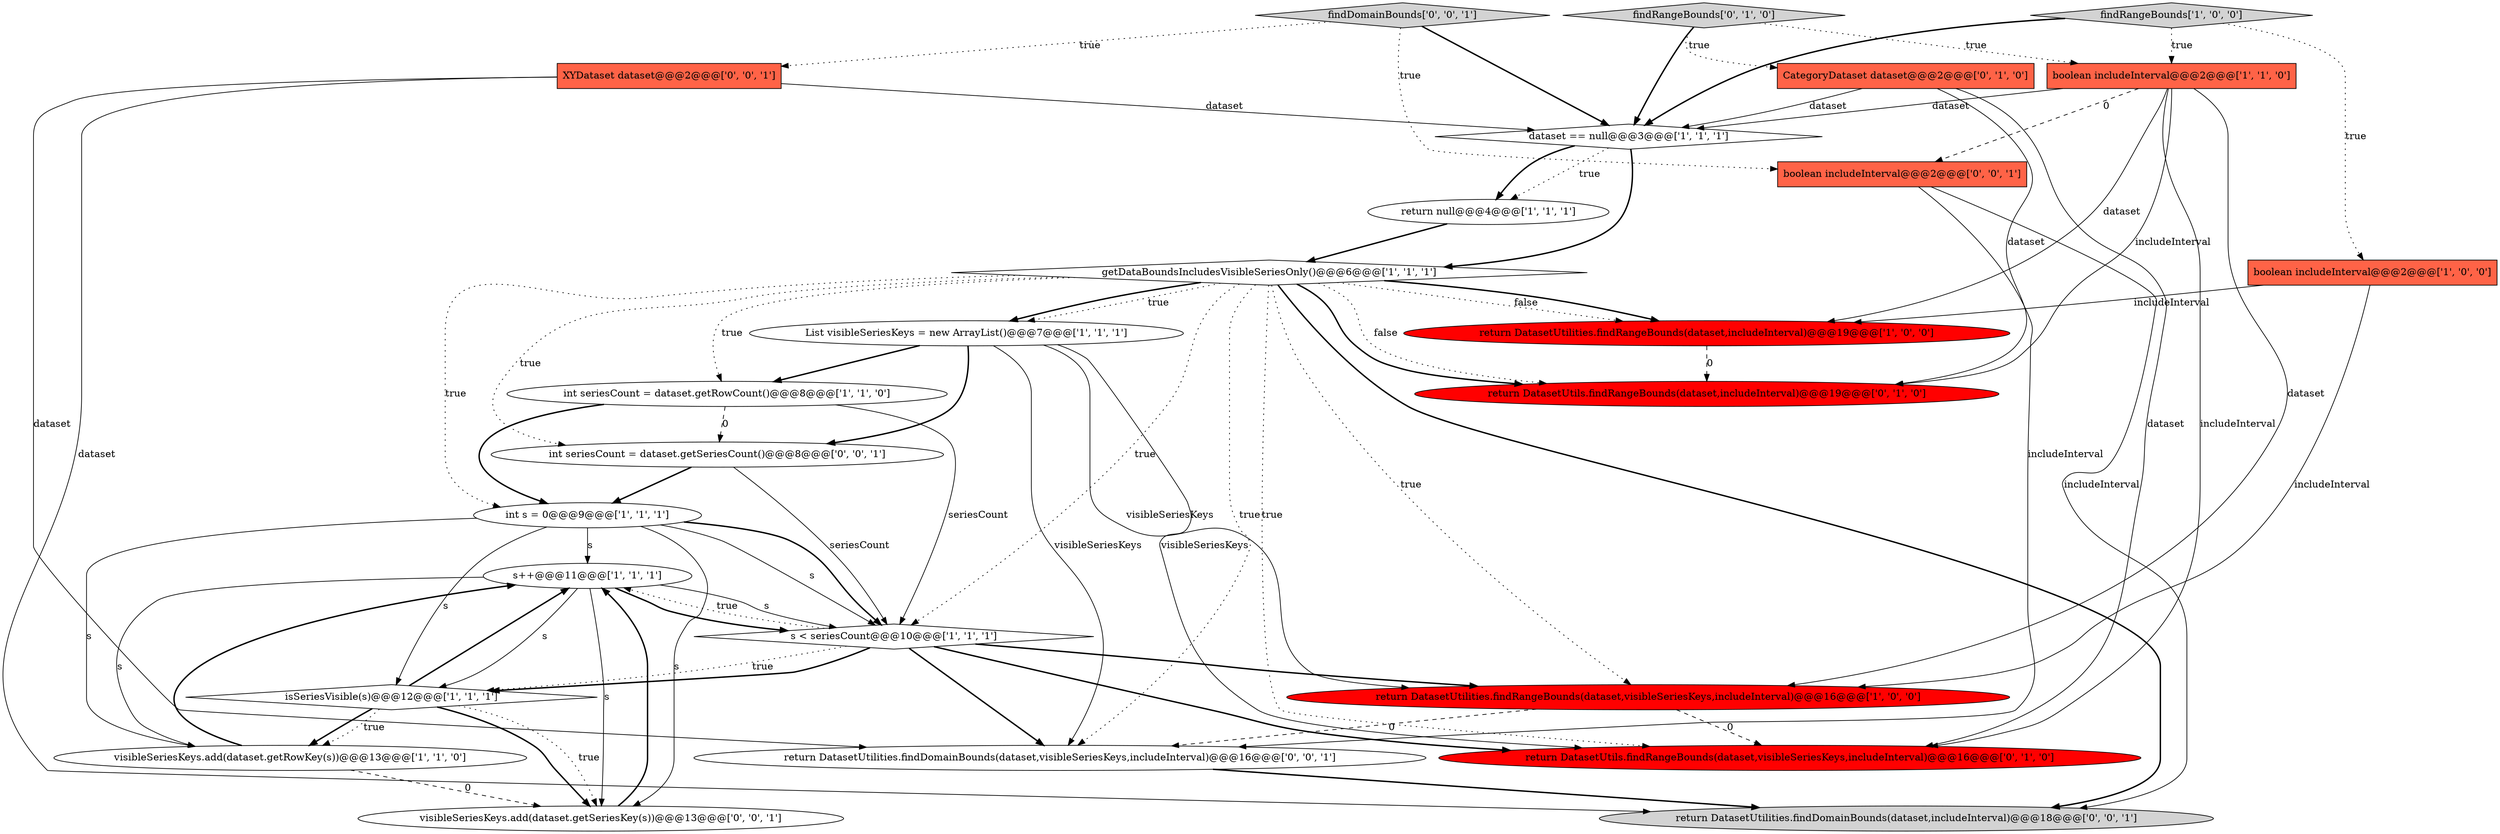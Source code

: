 digraph {
13 [style = filled, label = "s++@@@11@@@['1', '1', '1']", fillcolor = white, shape = ellipse image = "AAA0AAABBB1BBB"];
24 [style = filled, label = "boolean includeInterval@@@2@@@['0', '0', '1']", fillcolor = tomato, shape = box image = "AAA0AAABBB3BBB"];
12 [style = filled, label = "dataset == null@@@3@@@['1', '1', '1']", fillcolor = white, shape = diamond image = "AAA0AAABBB1BBB"];
7 [style = filled, label = "findRangeBounds['1', '0', '0']", fillcolor = lightgray, shape = diamond image = "AAA0AAABBB1BBB"];
16 [style = filled, label = "return DatasetUtils.findRangeBounds(dataset,visibleSeriesKeys,includeInterval)@@@16@@@['0', '1', '0']", fillcolor = red, shape = ellipse image = "AAA1AAABBB2BBB"];
22 [style = filled, label = "int seriesCount = dataset.getSeriesCount()@@@8@@@['0', '0', '1']", fillcolor = white, shape = ellipse image = "AAA0AAABBB3BBB"];
11 [style = filled, label = "List visibleSeriesKeys = new ArrayList()@@@7@@@['1', '1', '1']", fillcolor = white, shape = ellipse image = "AAA0AAABBB1BBB"];
5 [style = filled, label = "boolean includeInterval@@@2@@@['1', '1', '0']", fillcolor = tomato, shape = box image = "AAA0AAABBB1BBB"];
6 [style = filled, label = "getDataBoundsIncludesVisibleSeriesOnly()@@@6@@@['1', '1', '1']", fillcolor = white, shape = diamond image = "AAA0AAABBB1BBB"];
2 [style = filled, label = "int s = 0@@@9@@@['1', '1', '1']", fillcolor = white, shape = ellipse image = "AAA0AAABBB1BBB"];
10 [style = filled, label = "int seriesCount = dataset.getRowCount()@@@8@@@['1', '1', '0']", fillcolor = white, shape = ellipse image = "AAA0AAABBB1BBB"];
23 [style = filled, label = "findDomainBounds['0', '0', '1']", fillcolor = lightgray, shape = diamond image = "AAA0AAABBB3BBB"];
15 [style = filled, label = "return DatasetUtils.findRangeBounds(dataset,includeInterval)@@@19@@@['0', '1', '0']", fillcolor = red, shape = ellipse image = "AAA1AAABBB2BBB"];
20 [style = filled, label = "XYDataset dataset@@@2@@@['0', '0', '1']", fillcolor = tomato, shape = box image = "AAA0AAABBB3BBB"];
18 [style = filled, label = "findRangeBounds['0', '1', '0']", fillcolor = lightgray, shape = diamond image = "AAA0AAABBB2BBB"];
14 [style = filled, label = "return null@@@4@@@['1', '1', '1']", fillcolor = white, shape = ellipse image = "AAA0AAABBB1BBB"];
25 [style = filled, label = "return DatasetUtilities.findDomainBounds(dataset,includeInterval)@@@18@@@['0', '0', '1']", fillcolor = lightgray, shape = ellipse image = "AAA0AAABBB3BBB"];
21 [style = filled, label = "return DatasetUtilities.findDomainBounds(dataset,visibleSeriesKeys,includeInterval)@@@16@@@['0', '0', '1']", fillcolor = white, shape = ellipse image = "AAA0AAABBB3BBB"];
19 [style = filled, label = "visibleSeriesKeys.add(dataset.getSeriesKey(s))@@@13@@@['0', '0', '1']", fillcolor = white, shape = ellipse image = "AAA0AAABBB3BBB"];
9 [style = filled, label = "return DatasetUtilities.findRangeBounds(dataset,includeInterval)@@@19@@@['1', '0', '0']", fillcolor = red, shape = ellipse image = "AAA1AAABBB1BBB"];
1 [style = filled, label = "boolean includeInterval@@@2@@@['1', '0', '0']", fillcolor = tomato, shape = box image = "AAA0AAABBB1BBB"];
4 [style = filled, label = "s < seriesCount@@@10@@@['1', '1', '1']", fillcolor = white, shape = diamond image = "AAA0AAABBB1BBB"];
17 [style = filled, label = "CategoryDataset dataset@@@2@@@['0', '1', '0']", fillcolor = tomato, shape = box image = "AAA0AAABBB2BBB"];
3 [style = filled, label = "isSeriesVisible(s)@@@12@@@['1', '1', '1']", fillcolor = white, shape = diamond image = "AAA0AAABBB1BBB"];
8 [style = filled, label = "visibleSeriesKeys.add(dataset.getRowKey(s))@@@13@@@['1', '1', '0']", fillcolor = white, shape = ellipse image = "AAA0AAABBB1BBB"];
0 [style = filled, label = "return DatasetUtilities.findRangeBounds(dataset,visibleSeriesKeys,includeInterval)@@@16@@@['1', '0', '0']", fillcolor = red, shape = ellipse image = "AAA1AAABBB1BBB"];
4->16 [style = bold, label=""];
8->19 [style = dashed, label="0"];
4->3 [style = bold, label=""];
2->19 [style = solid, label="s"];
5->0 [style = solid, label="dataset"];
22->2 [style = bold, label=""];
5->16 [style = solid, label="includeInterval"];
5->15 [style = solid, label="includeInterval"];
7->12 [style = bold, label=""];
1->9 [style = solid, label="includeInterval"];
10->4 [style = solid, label="seriesCount"];
6->15 [style = dotted, label="false"];
0->16 [style = dashed, label="0"];
5->24 [style = dashed, label="0"];
22->4 [style = solid, label="seriesCount"];
18->12 [style = bold, label=""];
6->9 [style = dotted, label="false"];
13->19 [style = solid, label="s"];
1->0 [style = solid, label="includeInterval"];
20->12 [style = solid, label="dataset"];
4->21 [style = bold, label=""];
17->12 [style = solid, label="dataset"];
6->22 [style = dotted, label="true"];
21->25 [style = bold, label=""];
10->22 [style = dashed, label="0"];
2->8 [style = solid, label="s"];
12->6 [style = bold, label=""];
2->4 [style = bold, label=""];
11->0 [style = solid, label="visibleSeriesKeys"];
11->16 [style = solid, label="visibleSeriesKeys"];
2->13 [style = solid, label="s"];
6->15 [style = bold, label=""];
4->0 [style = bold, label=""];
7->5 [style = dotted, label="true"];
6->10 [style = dotted, label="true"];
4->13 [style = dotted, label="true"];
17->15 [style = solid, label="dataset"];
12->14 [style = dotted, label="true"];
17->16 [style = solid, label="dataset"];
23->20 [style = dotted, label="true"];
3->19 [style = dotted, label="true"];
24->21 [style = solid, label="includeInterval"];
6->2 [style = dotted, label="true"];
4->3 [style = dotted, label="true"];
11->21 [style = solid, label="visibleSeriesKeys"];
6->4 [style = dotted, label="true"];
3->19 [style = bold, label=""];
13->3 [style = solid, label="s"];
19->13 [style = bold, label=""];
9->15 [style = dashed, label="0"];
11->10 [style = bold, label=""];
0->21 [style = dashed, label="0"];
3->8 [style = bold, label=""];
6->11 [style = bold, label=""];
5->12 [style = solid, label="dataset"];
2->3 [style = solid, label="s"];
13->8 [style = solid, label="s"];
12->14 [style = bold, label=""];
11->22 [style = bold, label=""];
3->13 [style = bold, label=""];
10->2 [style = bold, label=""];
18->5 [style = dotted, label="true"];
23->12 [style = bold, label=""];
24->25 [style = solid, label="includeInterval"];
6->0 [style = dotted, label="true"];
6->11 [style = dotted, label="true"];
18->17 [style = dotted, label="true"];
13->4 [style = solid, label="s"];
20->21 [style = solid, label="dataset"];
7->1 [style = dotted, label="true"];
3->8 [style = dotted, label="true"];
6->21 [style = dotted, label="true"];
6->9 [style = bold, label=""];
20->25 [style = solid, label="dataset"];
23->24 [style = dotted, label="true"];
14->6 [style = bold, label=""];
6->16 [style = dotted, label="true"];
8->13 [style = bold, label=""];
6->25 [style = bold, label=""];
2->4 [style = solid, label="s"];
5->9 [style = solid, label="dataset"];
13->4 [style = bold, label=""];
}
